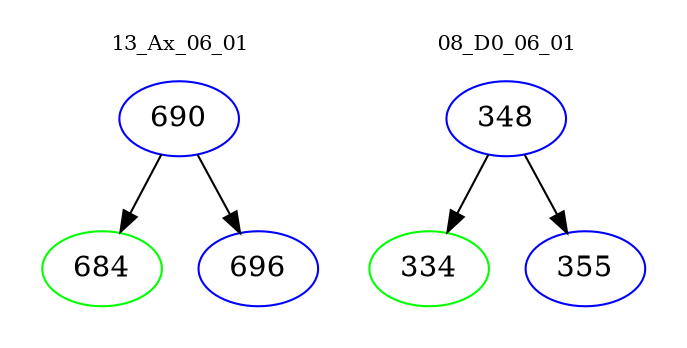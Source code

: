 digraph{
subgraph cluster_0 {
color = white
label = "13_Ax_06_01";
fontsize=10;
T0_690 [label="690", color="blue"]
T0_690 -> T0_684 [color="black"]
T0_684 [label="684", color="green"]
T0_690 -> T0_696 [color="black"]
T0_696 [label="696", color="blue"]
}
subgraph cluster_1 {
color = white
label = "08_D0_06_01";
fontsize=10;
T1_348 [label="348", color="blue"]
T1_348 -> T1_334 [color="black"]
T1_334 [label="334", color="green"]
T1_348 -> T1_355 [color="black"]
T1_355 [label="355", color="blue"]
}
}
